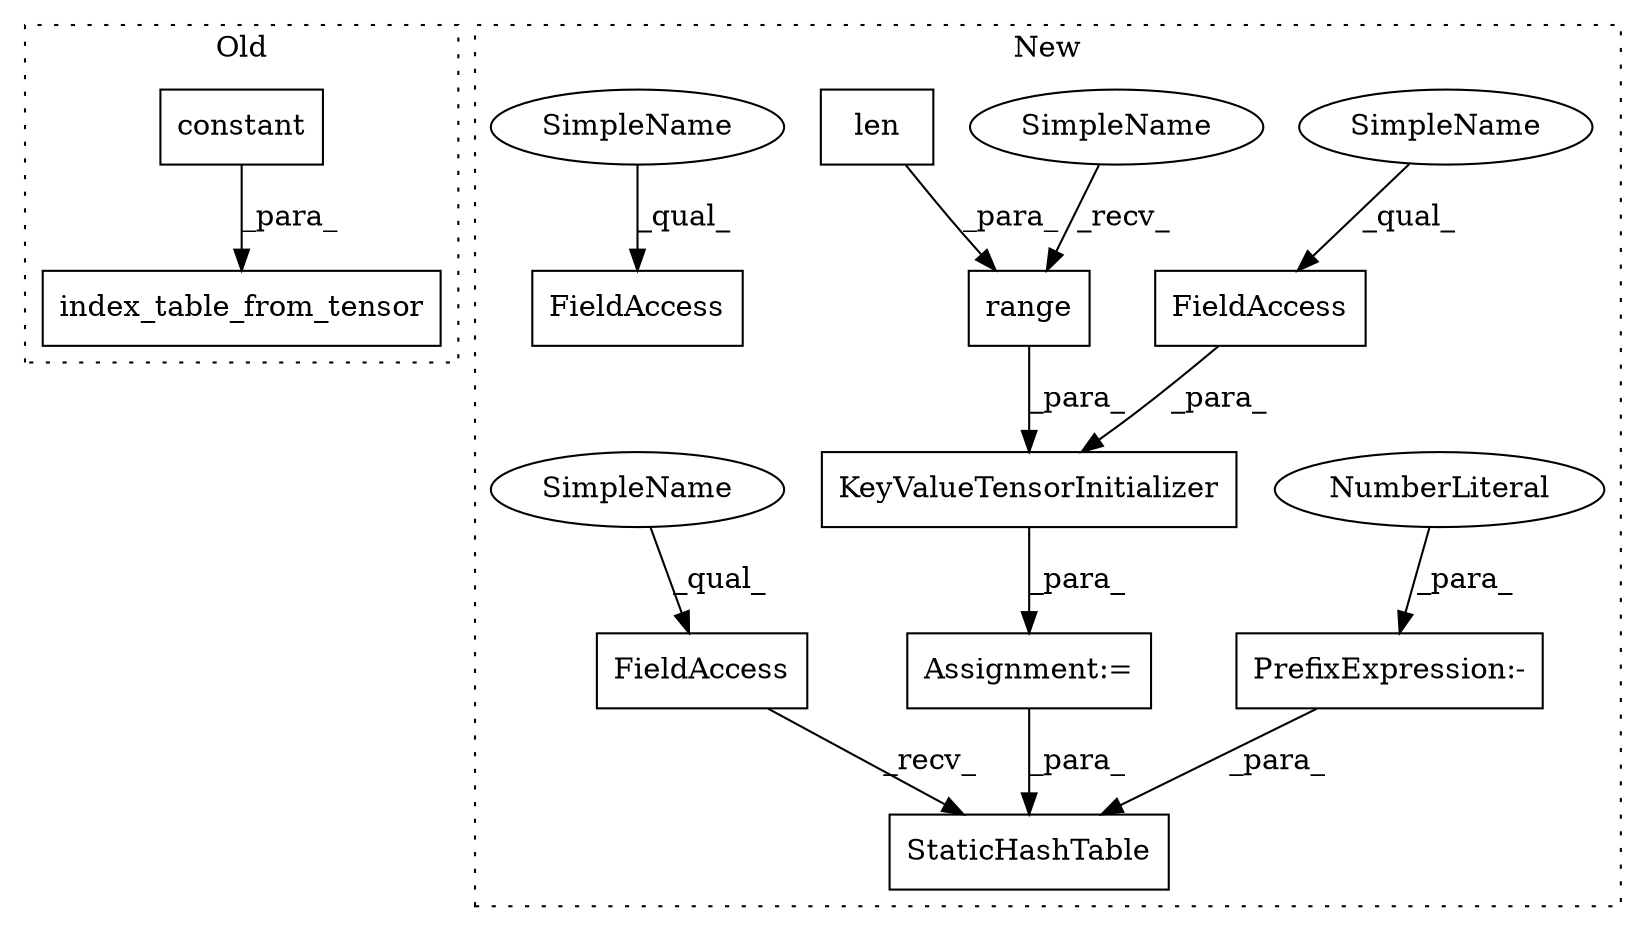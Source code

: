 digraph G {
subgraph cluster0 {
1 [label="constant" a="32" s="8296,8340" l="9,1" shape="box"];
4 [label="index_table_from_tensor" a="32" s="8261,8341" l="24,1" shape="box"];
label = "Old";
style="dotted";
}
subgraph cluster1 {
2 [label="KeyValueTensorInitializer" a="32" s="8364,8503" l="26,1" shape="box"];
3 [label="Assignment:=" a="7" s="8345" l="1" shape="box"];
5 [label="range" a="32" s="8428,8449" l="6,1" shape="box"];
6 [label="FieldAccess" a="22" s="8451" l="16" shape="box"];
7 [label="len" a="32" s="8434,8448" l="4,1" shape="box"];
8 [label="FieldAccess" a="22" s="8520" l="17" shape="box"];
9 [label="FieldAccess" a="22" s="8487" l="16" shape="box"];
10 [label="StaticHashTable" a="32" s="8538,8568" l="16,1" shape="box"];
11 [label="PrefixExpression:-" a="38" s="8566" l="1" shape="box"];
12 [label="NumberLiteral" a="34" s="8567" l="1" shape="ellipse"];
13 [label="SimpleName" a="42" s="8487" l="10" shape="ellipse"];
14 [label="SimpleName" a="42" s="8451" l="10" shape="ellipse"];
15 [label="SimpleName" a="42" s="8417" l="10" shape="ellipse"];
16 [label="SimpleName" a="42" s="8520" l="10" shape="ellipse"];
label = "New";
style="dotted";
}
1 -> 4 [label="_para_"];
2 -> 3 [label="_para_"];
3 -> 10 [label="_para_"];
5 -> 2 [label="_para_"];
7 -> 5 [label="_para_"];
8 -> 10 [label="_recv_"];
9 -> 2 [label="_para_"];
11 -> 10 [label="_para_"];
12 -> 11 [label="_para_"];
13 -> 9 [label="_qual_"];
14 -> 6 [label="_qual_"];
15 -> 5 [label="_recv_"];
16 -> 8 [label="_qual_"];
}